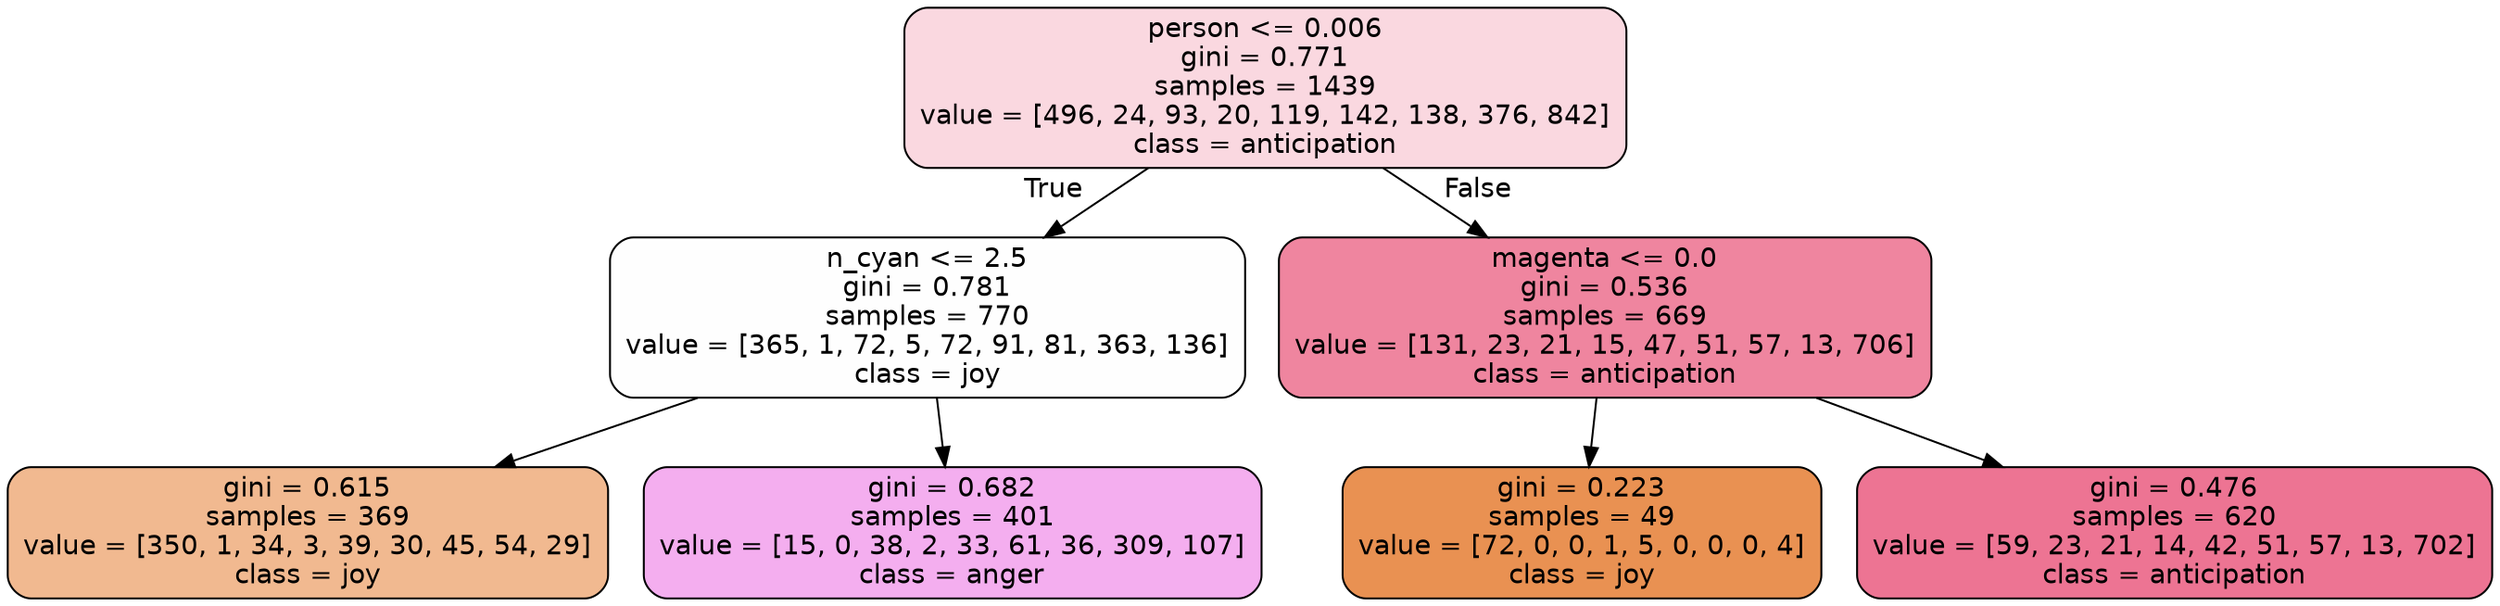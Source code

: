 digraph Tree {
node [shape=box, style="filled, rounded", color="black", fontname=helvetica] ;
edge [fontname=helvetica] ;
0 [label="person <= 0.006\ngini = 0.771\nsamples = 1439\nvalue = [496, 24, 93, 20, 119, 142, 138, 376, 842]\nclass = anticipation", fillcolor="#e5396432"] ;
1 [label="n_cyan <= 2.5\ngini = 0.781\nsamples = 770\nvalue = [365, 1, 72, 5, 72, 91, 81, 363, 136]\nclass = joy", fillcolor="#e5813901"] ;
0 -> 1 [labeldistance=2.5, labelangle=45, headlabel="True"] ;
2 [label="gini = 0.615\nsamples = 369\nvalue = [350, 1, 34, 3, 39, 30, 45, 54, 29]\nclass = joy", fillcolor="#e581398e"] ;
1 -> 2 ;
3 [label="gini = 0.682\nsamples = 401\nvalue = [15, 0, 38, 2, 33, 61, 36, 309, 107]\nclass = anger", fillcolor="#e539d768"] ;
1 -> 3 ;
4 [label="magenta <= 0.0\ngini = 0.536\nsamples = 669\nvalue = [131, 23, 21, 15, 47, 51, 57, 13, 706]\nclass = anticipation", fillcolor="#e539649d"] ;
0 -> 4 [labeldistance=2.5, labelangle=-45, headlabel="False"] ;
5 [label="gini = 0.223\nsamples = 49\nvalue = [72, 0, 0, 1, 5, 0, 0, 0, 4]\nclass = joy", fillcolor="#e58139de"] ;
4 -> 5 ;
6 [label="gini = 0.476\nsamples = 620\nvalue = [59, 23, 21, 14, 42, 51, 57, 13, 702]\nclass = anticipation", fillcolor="#e53964b2"] ;
4 -> 6 ;
}